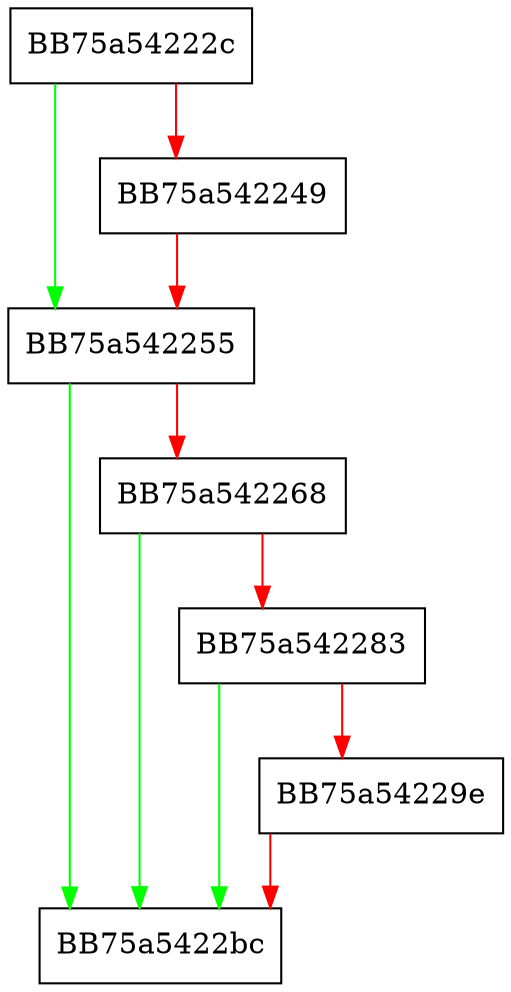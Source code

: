 digraph LoadBCryptApis {
  node [shape="box"];
  graph [splines=ortho];
  BB75a54222c -> BB75a542255 [color="green"];
  BB75a54222c -> BB75a542249 [color="red"];
  BB75a542249 -> BB75a542255 [color="red"];
  BB75a542255 -> BB75a5422bc [color="green"];
  BB75a542255 -> BB75a542268 [color="red"];
  BB75a542268 -> BB75a5422bc [color="green"];
  BB75a542268 -> BB75a542283 [color="red"];
  BB75a542283 -> BB75a5422bc [color="green"];
  BB75a542283 -> BB75a54229e [color="red"];
  BB75a54229e -> BB75a5422bc [color="red"];
}